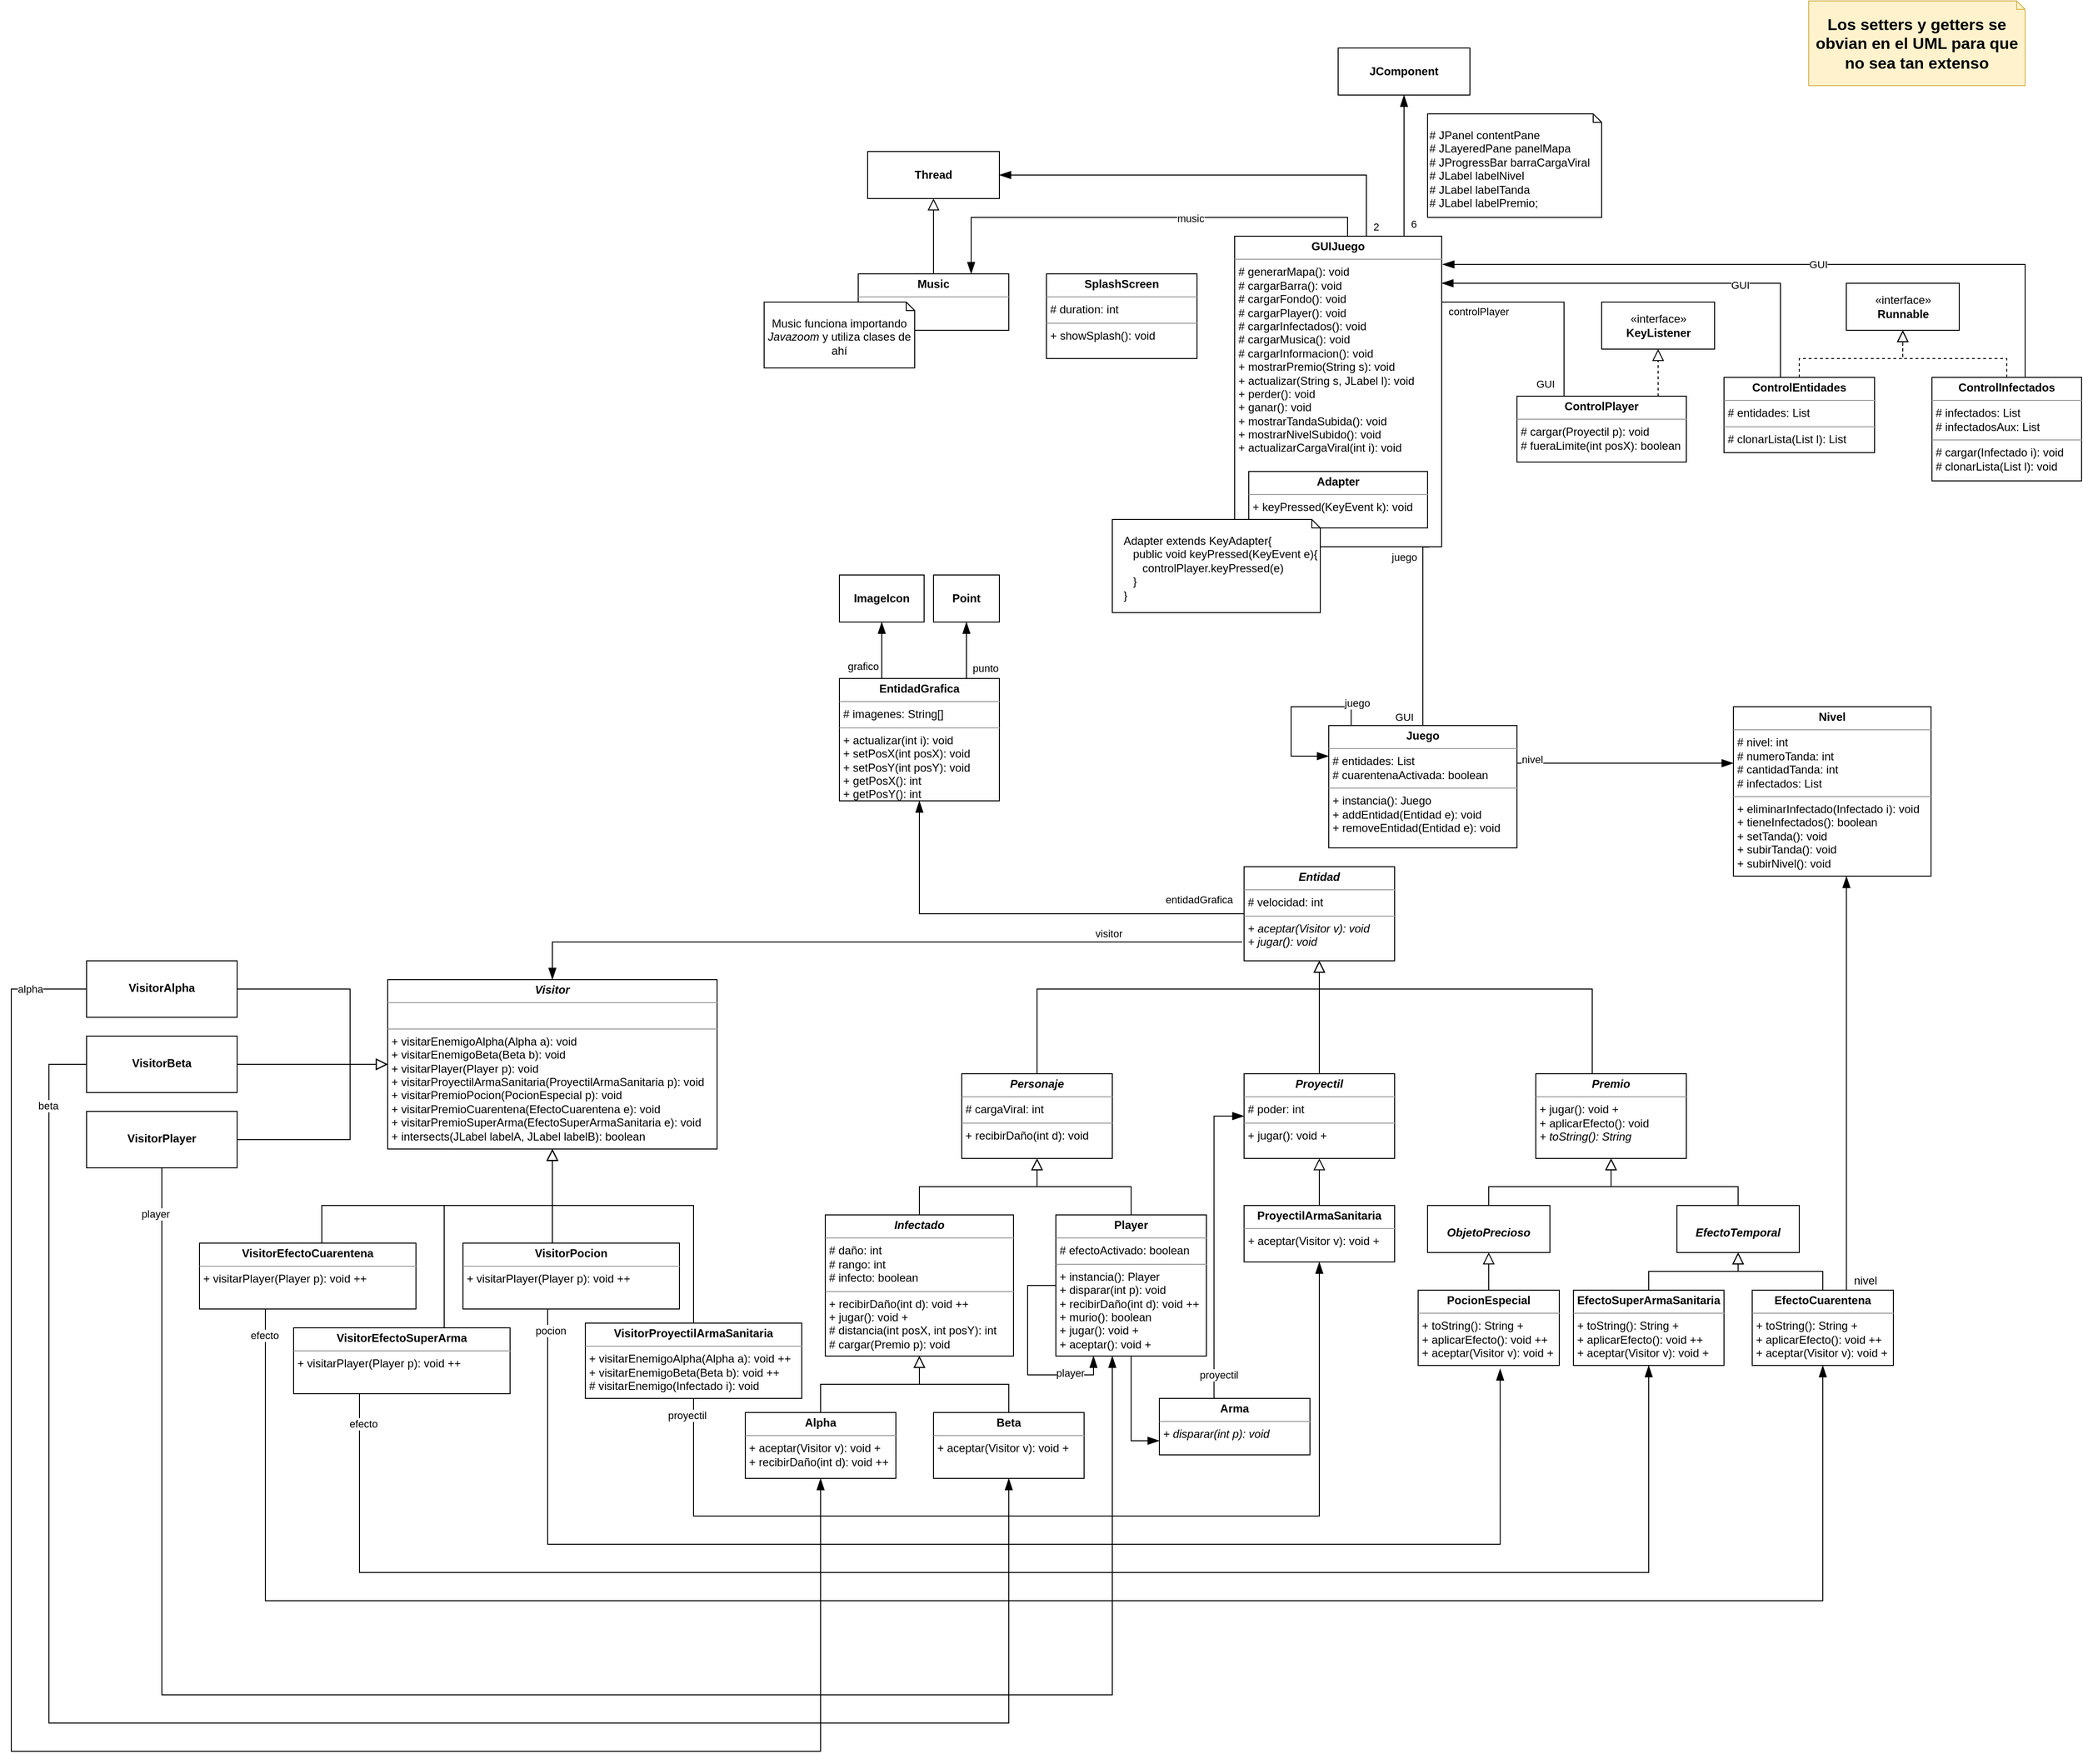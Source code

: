 <mxfile version="13.11.0" type="device"><diagram id="C5RBs43oDa-KdzZeNtuy" name="Page-1"><mxGraphModel dx="2957" dy="797" grid="1" gridSize="10" guides="1" tooltips="1" connect="1" arrows="1" fold="1" page="1" pageScale="1" pageWidth="827" pageHeight="1169" math="0" shadow="0"><root><mxCell id="WIyWlLk6GJQsqaUBKTNV-0"/><mxCell id="WIyWlLk6GJQsqaUBKTNV-1" parent="WIyWlLk6GJQsqaUBKTNV-0"/><mxCell id="GGsF11a7VHGg0U5z8kcX-25" style="edgeStyle=orthogonalEdgeStyle;rounded=0;orthogonalLoop=1;jettySize=auto;html=1;entryX=0.75;entryY=0;entryDx=0;entryDy=0;endArrow=blockThin;endFill=1;endSize=10;strokeWidth=1;" parent="WIyWlLk6GJQsqaUBKTNV-1" source="GGsF11a7VHGg0U5z8kcX-0" target="GGsF11a7VHGg0U5z8kcX-1" edge="1"><mxGeometry relative="1" as="geometry"><Array as="points"><mxPoint x="40" y="290"/><mxPoint x="-360" y="290"/></Array></mxGeometry></mxCell><mxCell id="GGsF11a7VHGg0U5z8kcX-26" value="music" style="edgeLabel;html=1;align=center;verticalAlign=middle;resizable=0;points=[];" parent="GGsF11a7VHGg0U5z8kcX-25" vertex="1" connectable="0"><mxGeometry x="-0.221" y="1" relative="1" as="geometry"><mxPoint as="offset"/></mxGeometry></mxCell><mxCell id="GGsF11a7VHGg0U5z8kcX-30" style="edgeStyle=orthogonalEdgeStyle;rounded=0;orthogonalLoop=1;jettySize=auto;html=1;entryX=0.5;entryY=1;entryDx=0;entryDy=0;endArrow=blockThin;endFill=1;endSize=10;strokeWidth=1;exitX=0.818;exitY=0;exitDx=0;exitDy=0;exitPerimeter=0;" parent="WIyWlLk6GJQsqaUBKTNV-1" source="GGsF11a7VHGg0U5z8kcX-0" target="GGsF11a7VHGg0U5z8kcX-29" edge="1"><mxGeometry relative="1" as="geometry"><mxPoint x="360" y="220" as="sourcePoint"/><Array as="points"/></mxGeometry></mxCell><mxCell id="GGsF11a7VHGg0U5z8kcX-34" value="6" style="edgeLabel;html=1;align=center;verticalAlign=middle;resizable=0;points=[];" parent="GGsF11a7VHGg0U5z8kcX-30" vertex="1" connectable="0"><mxGeometry x="-0.425" relative="1" as="geometry"><mxPoint x="10" y="29.47" as="offset"/></mxGeometry></mxCell><mxCell id="GGsF11a7VHGg0U5z8kcX-32" style="edgeStyle=orthogonalEdgeStyle;rounded=0;orthogonalLoop=1;jettySize=auto;html=1;entryX=1;entryY=0.5;entryDx=0;entryDy=0;endArrow=blockThin;endFill=1;endSize=10;strokeWidth=1;" parent="WIyWlLk6GJQsqaUBKTNV-1" source="GGsF11a7VHGg0U5z8kcX-0" target="GGsF11a7VHGg0U5z8kcX-19" edge="1"><mxGeometry relative="1" as="geometry"><Array as="points"><mxPoint x="60" y="245"/></Array></mxGeometry></mxCell><mxCell id="GGsF11a7VHGg0U5z8kcX-33" value="2" style="edgeLabel;html=1;align=center;verticalAlign=middle;resizable=0;points=[];" parent="GGsF11a7VHGg0U5z8kcX-32" vertex="1" connectable="0"><mxGeometry x="-0.627" y="2" relative="1" as="geometry"><mxPoint x="30" y="53" as="offset"/></mxGeometry></mxCell><mxCell id="GGsF11a7VHGg0U5z8kcX-0" value="&lt;p style=&quot;margin: 0px ; margin-top: 4px ; text-align: center&quot;&gt;&lt;b&gt;GUIJuego&lt;/b&gt;&lt;/p&gt;&lt;hr size=&quot;1&quot;&gt;&lt;p style=&quot;margin: 0px ; margin-left: 4px&quot;&gt;&lt;span&gt;# generarMapa(): void&lt;/span&gt;&lt;/p&gt;&lt;p style=&quot;margin: 0px ; margin-left: 4px&quot;&gt;&lt;span&gt;# cargarBarra(): void&lt;/span&gt;&lt;br&gt;&lt;/p&gt;&lt;p style=&quot;margin: 0px ; margin-left: 4px&quot;&gt;&lt;span&gt;# cargarFondo(): void&lt;/span&gt;&lt;/p&gt;&lt;p style=&quot;margin: 0px ; margin-left: 4px&quot;&gt;&lt;span&gt;# cargarPlayer(): void&lt;/span&gt;&lt;/p&gt;&lt;p style=&quot;margin: 0px ; margin-left: 4px&quot;&gt;&lt;span&gt;# cargarInfectados(): void&lt;/span&gt;&lt;/p&gt;&lt;p style=&quot;margin: 0px ; margin-left: 4px&quot;&gt;&lt;span&gt;# cargarMusica(): void&lt;/span&gt;&lt;/p&gt;&lt;p style=&quot;margin: 0px ; margin-left: 4px&quot;&gt;&lt;span&gt;# cargarInformacion(): void&lt;/span&gt;&lt;/p&gt;&lt;p style=&quot;margin: 0px ; margin-left: 4px&quot;&gt;&lt;span&gt;+ mostrarPremio(String s): void&lt;/span&gt;&lt;/p&gt;&lt;p style=&quot;margin: 0px ; margin-left: 4px&quot;&gt;&lt;span&gt;+ actualizar(String s, JLabel l): void&lt;br&gt;&lt;/span&gt;&lt;/p&gt;&lt;p style=&quot;margin: 0px ; margin-left: 4px&quot;&gt;&lt;span&gt;+ perder(): void&lt;/span&gt;&lt;/p&gt;&lt;p style=&quot;margin: 0px ; margin-left: 4px&quot;&gt;&lt;span&gt;+ ganar(): void&lt;/span&gt;&lt;/p&gt;&lt;p style=&quot;margin: 0px ; margin-left: 4px&quot;&gt;&lt;span&gt;+ mostrarTandaSubida(): void&lt;/span&gt;&lt;/p&gt;&lt;p style=&quot;margin: 0px ; margin-left: 4px&quot;&gt;&lt;span&gt;+ mostrarNivelSubido(): void&lt;/span&gt;&lt;/p&gt;&lt;p style=&quot;margin: 0px ; margin-left: 4px&quot;&gt;&lt;span&gt;+ actualizarCargaViral(int i): void&lt;/span&gt;&lt;/p&gt;" style="verticalAlign=top;align=left;overflow=fill;fontSize=12;fontFamily=Helvetica;html=1;" parent="WIyWlLk6GJQsqaUBKTNV-1" vertex="1"><mxGeometry x="-80" y="310" width="220" height="330" as="geometry"/></mxCell><mxCell id="GGsF11a7VHGg0U5z8kcX-20" value="" style="edgeStyle=orthogonalEdgeStyle;rounded=0;orthogonalLoop=1;jettySize=auto;html=1;endArrow=block;endFill=0;endSize=10;strokeWidth=1;" parent="WIyWlLk6GJQsqaUBKTNV-1" source="GGsF11a7VHGg0U5z8kcX-1" target="GGsF11a7VHGg0U5z8kcX-19" edge="1"><mxGeometry relative="1" as="geometry"/></mxCell><mxCell id="GGsF11a7VHGg0U5z8kcX-1" value="&lt;p style=&quot;margin: 0px ; margin-top: 4px ; text-align: center&quot;&gt;&lt;b&gt;Music&lt;/b&gt;&lt;/p&gt;&lt;hr size=&quot;1&quot;&gt;&lt;p style=&quot;margin: 0px ; margin-left: 4px&quot;&gt;&lt;br&gt;&lt;/p&gt;" style="verticalAlign=top;align=left;overflow=fill;fontSize=12;fontFamily=Helvetica;html=1;" parent="WIyWlLk6GJQsqaUBKTNV-1" vertex="1"><mxGeometry x="-480" y="350" width="160" height="60" as="geometry"/></mxCell><mxCell id="GGsF11a7VHGg0U5z8kcX-2" value="&lt;p style=&quot;margin: 0px ; margin-top: 4px ; text-align: center&quot;&gt;&lt;b&gt;SplashScreen&lt;/b&gt;&lt;/p&gt;&lt;hr size=&quot;1&quot;&gt;&lt;p style=&quot;margin: 0px ; margin-left: 4px&quot;&gt;# duration: int&lt;/p&gt;&lt;hr size=&quot;1&quot;&gt;&lt;p style=&quot;margin: 0px ; margin-left: 4px&quot;&gt;+ showSplash(): void&lt;/p&gt;" style="verticalAlign=top;align=left;overflow=fill;fontSize=12;fontFamily=Helvetica;html=1;" parent="WIyWlLk6GJQsqaUBKTNV-1" vertex="1"><mxGeometry x="-280" y="350" width="160" height="90" as="geometry"/></mxCell><mxCell id="GGsF11a7VHGg0U5z8kcX-13" value="" style="edgeStyle=orthogonalEdgeStyle;rounded=0;orthogonalLoop=1;jettySize=auto;html=1;endArrow=block;endFill=0;endSize=10;strokeWidth=1;dashed=1;" parent="WIyWlLk6GJQsqaUBKTNV-1" source="GGsF11a7VHGg0U5z8kcX-3" target="GGsF11a7VHGg0U5z8kcX-11" edge="1"><mxGeometry relative="1" as="geometry"><Array as="points"><mxPoint x="520" y="440"/><mxPoint x="630" y="440"/></Array></mxGeometry></mxCell><mxCell id="GGsF11a7VHGg0U5z8kcX-17" style="edgeStyle=orthogonalEdgeStyle;rounded=0;orthogonalLoop=1;jettySize=auto;html=1;endArrow=blockThin;endFill=1;endSize=10;strokeWidth=1;" parent="WIyWlLk6GJQsqaUBKTNV-1" source="GGsF11a7VHGg0U5z8kcX-3" target="GGsF11a7VHGg0U5z8kcX-0" edge="1"><mxGeometry relative="1" as="geometry"><mxPoint x="200" y="370" as="targetPoint"/><Array as="points"><mxPoint x="500" y="360"/></Array></mxGeometry></mxCell><mxCell id="GGsF11a7VHGg0U5z8kcX-22" value="GUI" style="edgeLabel;html=1;align=center;verticalAlign=middle;resizable=0;points=[];" parent="GGsF11a7VHGg0U5z8kcX-17" vertex="1" connectable="0"><mxGeometry x="-0.376" y="2" relative="1" as="geometry"><mxPoint as="offset"/></mxGeometry></mxCell><mxCell id="GGsF11a7VHGg0U5z8kcX-3" value="&lt;p style=&quot;margin: 0px ; margin-top: 4px ; text-align: center&quot;&gt;&lt;b&gt;ControlEntidades&lt;/b&gt;&lt;/p&gt;&lt;hr size=&quot;1&quot;&gt;&lt;p style=&quot;margin: 0px ; margin-left: 4px&quot;&gt;# entidades: List&lt;/p&gt;&lt;hr size=&quot;1&quot;&gt;&lt;p style=&quot;margin: 0px ; margin-left: 4px&quot;&gt;# clonarLista(List l): List&lt;/p&gt;" style="verticalAlign=top;align=left;overflow=fill;fontSize=12;fontFamily=Helvetica;html=1;" parent="WIyWlLk6GJQsqaUBKTNV-1" vertex="1"><mxGeometry x="440" y="460" width="160" height="80" as="geometry"/></mxCell><mxCell id="GGsF11a7VHGg0U5z8kcX-12" value="" style="edgeStyle=orthogonalEdgeStyle;rounded=0;orthogonalLoop=1;jettySize=auto;html=1;endArrow=block;endFill=0;endSize=10;strokeWidth=1;dashed=1;" parent="WIyWlLk6GJQsqaUBKTNV-1" source="GGsF11a7VHGg0U5z8kcX-4" target="GGsF11a7VHGg0U5z8kcX-11" edge="1"><mxGeometry relative="1" as="geometry"><Array as="points"><mxPoint x="740" y="440"/><mxPoint x="630" y="440"/></Array></mxGeometry></mxCell><mxCell id="GGsF11a7VHGg0U5z8kcX-18" style="edgeStyle=orthogonalEdgeStyle;rounded=0;orthogonalLoop=1;jettySize=auto;html=1;endArrow=blockThin;endFill=1;endSize=10;strokeWidth=1;" parent="WIyWlLk6GJQsqaUBKTNV-1" source="GGsF11a7VHGg0U5z8kcX-4" edge="1"><mxGeometry relative="1" as="geometry"><mxPoint x="141" y="340" as="targetPoint"/><Array as="points"><mxPoint x="760" y="340"/></Array></mxGeometry></mxCell><mxCell id="GGsF11a7VHGg0U5z8kcX-23" value="GUI" style="edgeLabel;html=1;align=center;verticalAlign=middle;resizable=0;points=[];" parent="GGsF11a7VHGg0U5z8kcX-18" vertex="1" connectable="0"><mxGeometry x="-0.08" relative="1" as="geometry"><mxPoint as="offset"/></mxGeometry></mxCell><mxCell id="GGsF11a7VHGg0U5z8kcX-4" value="&lt;p style=&quot;margin: 0px ; margin-top: 4px ; text-align: center&quot;&gt;&lt;b&gt;ControlInfectados&lt;/b&gt;&lt;/p&gt;&lt;hr size=&quot;1&quot;&gt;&lt;p style=&quot;margin: 0px ; margin-left: 4px&quot;&gt;# infectados: List&lt;/p&gt;&lt;p style=&quot;margin: 0px ; margin-left: 4px&quot;&gt;# infectadosAux: List&lt;/p&gt;&lt;hr size=&quot;1&quot;&gt;&lt;p style=&quot;margin: 0px ; margin-left: 4px&quot;&gt;# cargar(Infectado i): void&lt;/p&gt;&lt;p style=&quot;margin: 0px ; margin-left: 4px&quot;&gt;# clonarLista(List l): void&lt;/p&gt;" style="verticalAlign=top;align=left;overflow=fill;fontSize=12;fontFamily=Helvetica;html=1;" parent="WIyWlLk6GJQsqaUBKTNV-1" vertex="1"><mxGeometry x="661" y="460" width="159" height="110" as="geometry"/></mxCell><mxCell id="GGsF11a7VHGg0U5z8kcX-16" style="edgeStyle=orthogonalEdgeStyle;rounded=0;orthogonalLoop=1;jettySize=auto;html=1;endArrow=none;endFill=0;endSize=10;strokeWidth=1;" parent="WIyWlLk6GJQsqaUBKTNV-1" source="GGsF11a7VHGg0U5z8kcX-5" target="GGsF11a7VHGg0U5z8kcX-0" edge="1"><mxGeometry relative="1" as="geometry"><Array as="points"><mxPoint x="270" y="380"/></Array></mxGeometry></mxCell><mxCell id="GGsF11a7VHGg0U5z8kcX-21" value="GUI" style="edgeLabel;html=1;align=center;verticalAlign=middle;resizable=0;points=[];" parent="GGsF11a7VHGg0U5z8kcX-16" vertex="1" connectable="0"><mxGeometry x="-0.273" relative="1" as="geometry"><mxPoint x="-20" y="70" as="offset"/></mxGeometry></mxCell><mxCell id="GGsF11a7VHGg0U5z8kcX-28" value="controlPlayer" style="edgeLabel;html=1;align=center;verticalAlign=middle;resizable=0;points=[];" parent="GGsF11a7VHGg0U5z8kcX-16" vertex="1" connectable="0"><mxGeometry x="0.759" y="2" relative="1" as="geometry"><mxPoint x="11.67" y="8" as="offset"/></mxGeometry></mxCell><mxCell id="GGsF11a7VHGg0U5z8kcX-55" style="edgeStyle=orthogonalEdgeStyle;rounded=0;orthogonalLoop=1;jettySize=auto;html=1;entryX=0.5;entryY=1;entryDx=0;entryDy=0;endArrow=block;endFill=0;endSize=10;strokeWidth=1;dashed=1;" parent="WIyWlLk6GJQsqaUBKTNV-1" source="GGsF11a7VHGg0U5z8kcX-5" target="GGsF11a7VHGg0U5z8kcX-54" edge="1"><mxGeometry relative="1" as="geometry"><Array as="points"><mxPoint x="370" y="470"/><mxPoint x="370" y="470"/></Array></mxGeometry></mxCell><mxCell id="GGsF11a7VHGg0U5z8kcX-5" value="&lt;p style=&quot;margin: 0px ; margin-top: 4px ; text-align: center&quot;&gt;&lt;b&gt;ControlPlayer&lt;/b&gt;&lt;/p&gt;&lt;hr size=&quot;1&quot;&gt;&lt;p style=&quot;margin: 0px ; margin-left: 4px&quot;&gt;# cargar(Proyectil p): void&lt;/p&gt;&lt;p style=&quot;margin: 0px ; margin-left: 4px&quot;&gt;# fueraLimite(int posX): boolean&lt;/p&gt;" style="verticalAlign=top;align=left;overflow=fill;fontSize=12;fontFamily=Helvetica;html=1;" parent="WIyWlLk6GJQsqaUBKTNV-1" vertex="1"><mxGeometry x="220" y="480" width="180" height="70" as="geometry"/></mxCell><mxCell id="GGsF11a7VHGg0U5z8kcX-48" style="edgeStyle=orthogonalEdgeStyle;rounded=0;orthogonalLoop=1;jettySize=auto;html=1;entryX=0.5;entryY=1;entryDx=0;entryDy=0;endArrow=blockThin;endFill=1;endSize=10;strokeWidth=1;" parent="WIyWlLk6GJQsqaUBKTNV-1" source="GGsF11a7VHGg0U5z8kcX-6" target="GGsF11a7VHGg0U5z8kcX-46" edge="1"><mxGeometry relative="1" as="geometry"><Array as="points"><mxPoint x="-365" y="750"/><mxPoint x="-365" y="750"/></Array></mxGeometry></mxCell><mxCell id="GGsF11a7VHGg0U5z8kcX-49" style="edgeStyle=orthogonalEdgeStyle;rounded=0;orthogonalLoop=1;jettySize=auto;html=1;entryX=0.5;entryY=1;entryDx=0;entryDy=0;endArrow=blockThin;endFill=1;endSize=10;strokeWidth=1;" parent="WIyWlLk6GJQsqaUBKTNV-1" source="GGsF11a7VHGg0U5z8kcX-6" target="GGsF11a7VHGg0U5z8kcX-45" edge="1"><mxGeometry relative="1" as="geometry"><Array as="points"><mxPoint x="-455" y="740"/><mxPoint x="-455" y="740"/></Array></mxGeometry></mxCell><mxCell id="GGsF11a7VHGg0U5z8kcX-6" value="&lt;p style=&quot;margin: 0px ; margin-top: 4px ; text-align: center&quot;&gt;&lt;b&gt;EntidadGrafica&lt;/b&gt;&lt;/p&gt;&lt;hr size=&quot;1&quot;&gt;&lt;p style=&quot;margin: 0px ; margin-left: 4px&quot;&gt;# imagenes: String[]&lt;/p&gt;&lt;hr size=&quot;1&quot;&gt;&lt;p style=&quot;margin: 0px ; margin-left: 4px&quot;&gt;+ actualizar(int i): void&lt;/p&gt;&lt;p style=&quot;margin: 0px ; margin-left: 4px&quot;&gt;+ setPosX(int posX): void&lt;/p&gt;&lt;p style=&quot;margin: 0px ; margin-left: 4px&quot;&gt;+ setPosY(int posY): void&lt;/p&gt;&lt;p style=&quot;margin: 0px ; margin-left: 4px&quot;&gt;+ getPosX(): int&lt;/p&gt;&lt;p style=&quot;margin: 0px ; margin-left: 4px&quot;&gt;+ getPosY(): int&lt;/p&gt;" style="verticalAlign=top;align=left;overflow=fill;fontSize=12;fontFamily=Helvetica;html=1;" parent="WIyWlLk6GJQsqaUBKTNV-1" vertex="1"><mxGeometry x="-500" y="780" width="170" height="130" as="geometry"/></mxCell><mxCell id="GGsF11a7VHGg0U5z8kcX-11" value="«interface»&lt;br&gt;&lt;b&gt;Runnable&lt;/b&gt;" style="html=1;" parent="WIyWlLk6GJQsqaUBKTNV-1" vertex="1"><mxGeometry x="570" y="360" width="120" height="50" as="geometry"/></mxCell><mxCell id="GGsF11a7VHGg0U5z8kcX-19" value="&lt;p style=&quot;margin: 0px ; margin-top: 4px ; text-align: center&quot;&gt;&lt;br&gt;&lt;b&gt;Thread&lt;/b&gt;&lt;/p&gt;" style="verticalAlign=top;align=left;overflow=fill;fontSize=12;fontFamily=Helvetica;html=1;" parent="WIyWlLk6GJQsqaUBKTNV-1" vertex="1"><mxGeometry x="-470" y="220" width="140" height="50" as="geometry"/></mxCell><mxCell id="GGsF11a7VHGg0U5z8kcX-24" value="Music funciona importando &lt;i&gt;Javazoom&lt;/i&gt;&amp;nbsp;y utiliza clases de ahí" style="shape=note2;boundedLbl=1;whiteSpace=wrap;html=1;size=9;verticalAlign=top;align=center;" parent="WIyWlLk6GJQsqaUBKTNV-1" vertex="1"><mxGeometry x="-580" y="380" width="160" height="70" as="geometry"/></mxCell><mxCell id="GGsF11a7VHGg0U5z8kcX-29" value="&lt;p style=&quot;margin: 0px ; margin-top: 4px ; text-align: center&quot;&gt;&lt;br&gt;&lt;b&gt;JComponent&lt;/b&gt;&lt;/p&gt;" style="verticalAlign=top;align=left;overflow=fill;fontSize=12;fontFamily=Helvetica;html=1;" parent="WIyWlLk6GJQsqaUBKTNV-1" vertex="1"><mxGeometry x="30" y="110" width="140" height="50" as="geometry"/></mxCell><mxCell id="GGsF11a7VHGg0U5z8kcX-41" value="&lt;font style=&quot;font-size: 17px&quot;&gt;&lt;b&gt;Los setters y getters se obvian en el UML para que no sea tan extenso&lt;/b&gt;&lt;/font&gt;" style="shape=note2;boundedLbl=1;whiteSpace=wrap;html=1;size=9;verticalAlign=top;align=center;fillColor=#fff2cc;strokeColor=#d6b656;" parent="WIyWlLk6GJQsqaUBKTNV-1" vertex="1"><mxGeometry x="530" y="60" width="230" height="90" as="geometry"/></mxCell><mxCell id="GGsF11a7VHGg0U5z8kcX-42" value="&lt;p style=&quot;margin: 0px ; margin-top: 4px ; text-align: center&quot;&gt;&lt;b&gt;Adapter&lt;/b&gt;&lt;/p&gt;&lt;hr size=&quot;1&quot;&gt;&lt;p style=&quot;margin: 0px ; margin-left: 4px&quot;&gt;+ keyPressed(KeyEvent k): void&lt;/p&gt;" style="verticalAlign=top;align=left;overflow=fill;fontSize=12;fontFamily=Helvetica;html=1;" parent="WIyWlLk6GJQsqaUBKTNV-1" vertex="1"><mxGeometry x="-65" y="560" width="190" height="60" as="geometry"/></mxCell><mxCell id="GGsF11a7VHGg0U5z8kcX-43" value="&amp;nbsp; &amp;nbsp;Adapter extends KeyAdapter{&lt;br&gt;&lt;div&gt;&lt;span&gt;&amp;nbsp; &amp;nbsp; &amp;nbsp; public void keyPressed(KeyEvent e){&lt;/span&gt;&lt;/div&gt;&lt;div&gt;&lt;span&gt;&amp;nbsp; &amp;nbsp; &amp;nbsp; &amp;nbsp; &amp;nbsp;controlPlayer.keyPressed(e)&lt;/span&gt;&lt;/div&gt;&lt;div&gt;&lt;span&gt;&amp;nbsp; &amp;nbsp; &amp;nbsp; }&lt;/span&gt;&lt;/div&gt;&lt;div&gt;&lt;span&gt;&amp;nbsp; &amp;nbsp;}&lt;/span&gt;&lt;/div&gt;" style="shape=note2;boundedLbl=1;whiteSpace=wrap;html=1;size=9;verticalAlign=top;align=left;" parent="WIyWlLk6GJQsqaUBKTNV-1" vertex="1"><mxGeometry x="-210" y="611" width="221" height="99" as="geometry"/></mxCell><mxCell id="GGsF11a7VHGg0U5z8kcX-45" value="&lt;p style=&quot;margin: 0px ; margin-top: 4px ; text-align: center&quot;&gt;&lt;br&gt;&lt;b&gt;ImageIcon&lt;/b&gt;&lt;/p&gt;" style="verticalAlign=top;align=left;overflow=fill;fontSize=12;fontFamily=Helvetica;html=1;" parent="WIyWlLk6GJQsqaUBKTNV-1" vertex="1"><mxGeometry x="-500" y="670" width="90" height="50" as="geometry"/></mxCell><mxCell id="GGsF11a7VHGg0U5z8kcX-46" value="&lt;p style=&quot;margin: 0px ; margin-top: 4px ; text-align: center&quot;&gt;&lt;br&gt;&lt;b&gt;Point&lt;/b&gt;&lt;/p&gt;" style="verticalAlign=top;align=left;overflow=fill;fontSize=12;fontFamily=Helvetica;html=1;" parent="WIyWlLk6GJQsqaUBKTNV-1" vertex="1"><mxGeometry x="-400" y="670" width="70" height="50" as="geometry"/></mxCell><mxCell id="GGsF11a7VHGg0U5z8kcX-51" value="punto" style="edgeLabel;html=1;align=center;verticalAlign=middle;resizable=0;points=[];" parent="WIyWlLk6GJQsqaUBKTNV-1" vertex="1" connectable="0"><mxGeometry x="-29.998" y="239.997" as="geometry"><mxPoint x="-315" y="529" as="offset"/></mxGeometry></mxCell><mxCell id="GGsF11a7VHGg0U5z8kcX-52" value="grafico" style="edgeLabel;html=1;align=center;verticalAlign=middle;resizable=0;points=[];" parent="WIyWlLk6GJQsqaUBKTNV-1" vertex="1" connectable="0"><mxGeometry x="-239.998" y="209.997" as="geometry"><mxPoint x="-235" y="557" as="offset"/></mxGeometry></mxCell><mxCell id="GGsF11a7VHGg0U5z8kcX-54" value="«interface»&lt;br&gt;&lt;b&gt;KeyListener&lt;/b&gt;" style="html=1;" parent="WIyWlLk6GJQsqaUBKTNV-1" vertex="1"><mxGeometry x="310" y="380" width="120" height="50" as="geometry"/></mxCell><mxCell id="GGsF11a7VHGg0U5z8kcX-56" value="# JPanel contentPane &lt;br&gt;# JLayeredPane panelMapa&lt;br&gt;# JProgressBar barraCargaViral&lt;br&gt;# JLabel labelNivel&lt;br&gt;# JLabel labelTanda&lt;br&gt;# JLabel labelPremio;" style="shape=note2;boundedLbl=1;whiteSpace=wrap;html=1;size=9;verticalAlign=top;align=left;" parent="WIyWlLk6GJQsqaUBKTNV-1" vertex="1"><mxGeometry x="125" y="180" width="185" height="110" as="geometry"/></mxCell><mxCell id="GGsF11a7VHGg0U5z8kcX-61" style="edgeStyle=orthogonalEdgeStyle;rounded=0;orthogonalLoop=1;jettySize=auto;html=1;entryX=0.94;entryY=1.001;entryDx=0;entryDy=0;entryPerimeter=0;endArrow=none;endFill=0;endSize=10;strokeWidth=1;" parent="WIyWlLk6GJQsqaUBKTNV-1" source="GGsF11a7VHGg0U5z8kcX-57" target="GGsF11a7VHGg0U5z8kcX-0" edge="1"><mxGeometry relative="1" as="geometry"><Array as="points"><mxPoint x="120" y="640"/></Array></mxGeometry></mxCell><mxCell id="GGsF11a7VHGg0U5z8kcX-62" value="juego" style="edgeLabel;html=1;align=center;verticalAlign=middle;resizable=0;points=[];" parent="GGsF11a7VHGg0U5z8kcX-61" vertex="1" connectable="0"><mxGeometry x="0.434" relative="1" as="geometry"><mxPoint x="-20" y="-38.33" as="offset"/></mxGeometry></mxCell><mxCell id="GGsF11a7VHGg0U5z8kcX-63" value="GUI" style="edgeLabel;html=1;align=center;verticalAlign=middle;resizable=0;points=[];" parent="GGsF11a7VHGg0U5z8kcX-61" vertex="1" connectable="0"><mxGeometry x="-0.753" y="3" relative="1" as="geometry"><mxPoint x="-17" y="15" as="offset"/></mxGeometry></mxCell><mxCell id="GGsF11a7VHGg0U5z8kcX-65" value="" style="edgeStyle=orthogonalEdgeStyle;rounded=0;orthogonalLoop=1;jettySize=auto;html=1;endArrow=blockThin;endFill=1;endSize=10;strokeWidth=1;" parent="WIyWlLk6GJQsqaUBKTNV-1" source="GGsF11a7VHGg0U5z8kcX-57" edge="1"><mxGeometry relative="1" as="geometry"><mxPoint x="450" y="870" as="targetPoint"/><Array as="points"><mxPoint x="450" y="870"/></Array></mxGeometry></mxCell><mxCell id="GGsF11a7VHGg0U5z8kcX-66" value="nivel" style="edgeLabel;html=1;align=center;verticalAlign=middle;resizable=0;points=[];" parent="GGsF11a7VHGg0U5z8kcX-65" vertex="1" connectable="0"><mxGeometry x="-0.865" y="4" relative="1" as="geometry"><mxPoint as="offset"/></mxGeometry></mxCell><mxCell id="GGsF11a7VHGg0U5z8kcX-67" style="edgeStyle=orthogonalEdgeStyle;rounded=0;orthogonalLoop=1;jettySize=auto;html=1;endArrow=blockThin;endFill=1;endSize=10;strokeWidth=1;exitX=0.119;exitY=0.017;exitDx=0;exitDy=0;exitPerimeter=0;entryX=0;entryY=0.25;entryDx=0;entryDy=0;" parent="WIyWlLk6GJQsqaUBKTNV-1" source="GGsF11a7VHGg0U5z8kcX-57" target="GGsF11a7VHGg0U5z8kcX-57" edge="1"><mxGeometry relative="1" as="geometry"><mxPoint x="30" y="840" as="targetPoint"/><Array as="points"><mxPoint x="59" y="810"/><mxPoint x="-20" y="810"/><mxPoint x="-20" y="850"/></Array></mxGeometry></mxCell><mxCell id="GGsF11a7VHGg0U5z8kcX-68" value="juego" style="edgeLabel;html=1;align=center;verticalAlign=middle;resizable=0;points=[];" parent="GGsF11a7VHGg0U5z8kcX-67" vertex="1" connectable="0"><mxGeometry x="-0.549" y="-4" relative="1" as="geometry"><mxPoint as="offset"/></mxGeometry></mxCell><mxCell id="GGsF11a7VHGg0U5z8kcX-57" value="&lt;p style=&quot;margin: 0px ; margin-top: 4px ; text-align: center&quot;&gt;&lt;b&gt;Juego&lt;/b&gt;&lt;/p&gt;&lt;hr size=&quot;1&quot;&gt;&lt;p style=&quot;margin: 0px ; margin-left: 4px&quot;&gt;# entidades: List&lt;/p&gt;&lt;p style=&quot;margin: 0px ; margin-left: 4px&quot;&gt;# cuarentenaActivada: boolean&lt;/p&gt;&lt;hr size=&quot;1&quot;&gt;&lt;p style=&quot;margin: 0px ; margin-left: 4px&quot;&gt;+ instancia(): Juego&lt;/p&gt;&lt;p style=&quot;margin: 0px ; margin-left: 4px&quot;&gt;+ addEntidad(Entidad e): void&lt;/p&gt;&lt;p style=&quot;margin: 0px ; margin-left: 4px&quot;&gt;+ removeEntidad(Entidad e): void&lt;/p&gt;" style="verticalAlign=top;align=left;overflow=fill;fontSize=12;fontFamily=Helvetica;html=1;" parent="WIyWlLk6GJQsqaUBKTNV-1" vertex="1"><mxGeometry x="20" y="830" width="200" height="130" as="geometry"/></mxCell><mxCell id="GGsF11a7VHGg0U5z8kcX-58" value="&lt;p style=&quot;margin: 0px ; margin-top: 4px ; text-align: center&quot;&gt;&lt;b&gt;Nivel&lt;/b&gt;&lt;/p&gt;&lt;hr size=&quot;1&quot;&gt;&lt;p style=&quot;margin: 0px ; margin-left: 4px&quot;&gt;# nivel: int&lt;/p&gt;&lt;p style=&quot;margin: 0px ; margin-left: 4px&quot;&gt;# numeroTanda: int&lt;/p&gt;&lt;p style=&quot;margin: 0px ; margin-left: 4px&quot;&gt;# cantidadTanda: int&lt;/p&gt;&lt;p style=&quot;margin: 0px ; margin-left: 4px&quot;&gt;# infectados: List&lt;/p&gt;&lt;hr size=&quot;1&quot;&gt;&lt;p style=&quot;margin: 0px ; margin-left: 4px&quot;&gt;+ eliminarInfectado(Infectado i): void&lt;/p&gt;&lt;p style=&quot;margin: 0px ; margin-left: 4px&quot;&gt;+ tieneInfectados(): boolean&lt;/p&gt;&lt;p style=&quot;margin: 0px ; margin-left: 4px&quot;&gt;+ setTanda(): void&lt;/p&gt;&lt;p style=&quot;margin: 0px ; margin-left: 4px&quot;&gt;+ subirTanda(): void&lt;/p&gt;&lt;p style=&quot;margin: 0px ; margin-left: 4px&quot;&gt;+ subirNivel(): void&lt;/p&gt;" style="verticalAlign=top;align=left;overflow=fill;fontSize=12;fontFamily=Helvetica;html=1;" parent="WIyWlLk6GJQsqaUBKTNV-1" vertex="1"><mxGeometry x="450" y="810" width="210" height="180" as="geometry"/></mxCell><mxCell id="GGsF11a7VHGg0U5z8kcX-70" style="edgeStyle=orthogonalEdgeStyle;rounded=0;orthogonalLoop=1;jettySize=auto;html=1;entryX=0.5;entryY=0;entryDx=0;entryDy=0;endArrow=blockThin;endFill=1;endSize=10;strokeWidth=1;" parent="WIyWlLk6GJQsqaUBKTNV-1" target="GGsF11a7VHGg0U5z8kcX-60" edge="1"><mxGeometry relative="1" as="geometry"><mxPoint x="-72" y="1060" as="sourcePoint"/><Array as="points"><mxPoint x="-805" y="1060"/></Array></mxGeometry></mxCell><mxCell id="GGsF11a7VHGg0U5z8kcX-71" value="visitor" style="edgeLabel;html=1;align=center;verticalAlign=middle;resizable=0;points=[];" parent="GGsF11a7VHGg0U5z8kcX-70" vertex="1" connectable="0"><mxGeometry x="-0.561" y="3" relative="1" as="geometry"><mxPoint x="27" y="-12" as="offset"/></mxGeometry></mxCell><mxCell id="GGsF11a7VHGg0U5z8kcX-72" style="edgeStyle=orthogonalEdgeStyle;rounded=0;orthogonalLoop=1;jettySize=auto;html=1;entryX=0.5;entryY=1;entryDx=0;entryDy=0;endArrow=blockThin;endFill=1;endSize=10;strokeWidth=1;exitX=0;exitY=0.5;exitDx=0;exitDy=0;" parent="WIyWlLk6GJQsqaUBKTNV-1" source="GGsF11a7VHGg0U5z8kcX-80" target="GGsF11a7VHGg0U5z8kcX-6" edge="1"><mxGeometry relative="1" as="geometry"><mxPoint x="-179.5" y="1020.0" as="sourcePoint"/></mxGeometry></mxCell><mxCell id="GGsF11a7VHGg0U5z8kcX-73" value="entidadGrafica" style="edgeLabel;html=1;align=center;verticalAlign=middle;resizable=0;points=[];" parent="GGsF11a7VHGg0U5z8kcX-72" vertex="1" connectable="0"><mxGeometry x="-0.853" y="2" relative="1" as="geometry"><mxPoint x="-13.83" y="-17" as="offset"/></mxGeometry></mxCell><mxCell id="GGsF11a7VHGg0U5z8kcX-60" value="&lt;p style=&quot;margin: 0px ; margin-top: 4px ; text-align: center&quot;&gt;&lt;b&gt;&lt;i&gt;Visitor&lt;/i&gt;&lt;/b&gt;&lt;br&gt;&lt;/p&gt;&lt;hr size=&quot;1&quot;&gt;&lt;p style=&quot;margin: 0px ; margin-left: 4px&quot;&gt;&lt;br&gt;&lt;/p&gt;&lt;hr size=&quot;1&quot;&gt;&lt;p style=&quot;margin: 0px ; margin-left: 4px&quot;&gt;+ visitarEnemigoAlpha(Alpha a): void&lt;/p&gt;&lt;p style=&quot;margin: 0px ; margin-left: 4px&quot;&gt;&lt;span&gt;&#9;&lt;/span&gt;&lt;/p&gt;&lt;p style=&quot;margin: 0px ; margin-left: 4px&quot;&gt;&lt;span&gt;&#9;&lt;/span&gt;+ visitarEnemigoBeta(Beta b): void&lt;/p&gt;&lt;p style=&quot;margin: 0px ; margin-left: 4px&quot;&gt;&lt;span&gt;&#9;&lt;/span&gt;&lt;/p&gt;&lt;p style=&quot;margin: 0px ; margin-left: 4px&quot;&gt;&lt;span&gt;&#9;&lt;/span&gt;+ visitarPlayer(Player p): void&lt;/p&gt;&lt;p style=&quot;margin: 0px ; margin-left: 4px&quot;&gt;&lt;span&gt;&#9;&lt;/span&gt;&lt;/p&gt;&lt;p style=&quot;margin: 0px ; margin-left: 4px&quot;&gt;&lt;span&gt;&#9;&lt;/span&gt;+ visitarProyectilArmaSanitaria(ProyectilArmaSanitaria p): void&lt;/p&gt;&lt;p style=&quot;margin: 0px ; margin-left: 4px&quot;&gt;&lt;span&gt;&#9;&lt;/span&gt;&lt;/p&gt;&lt;p style=&quot;margin: 0px ; margin-left: 4px&quot;&gt;&lt;span&gt;&#9;&lt;/span&gt;+ visitarPremioPocion(PocionEspecial p): void&lt;/p&gt;&lt;p style=&quot;margin: 0px ; margin-left: 4px&quot;&gt;&lt;span&gt;&#9;&lt;/span&gt;&lt;/p&gt;&lt;p style=&quot;margin: 0px ; margin-left: 4px&quot;&gt;&lt;span&gt;&#9;&lt;/span&gt;+ visitarPremioCuarentena(EfectoCuarentena e): void&lt;/p&gt;&lt;p style=&quot;margin: 0px ; margin-left: 4px&quot;&gt;&lt;span&gt;&#9;&lt;/span&gt;&lt;/p&gt;&lt;p style=&quot;margin: 0px ; margin-left: 4px&quot;&gt;&lt;span&gt;&#9;&lt;/span&gt;+ visitarPremioSuperArma(EfectoSuperArmaSanitaria e): void&lt;/p&gt;&lt;p style=&quot;margin: 0px ; margin-left: 4px&quot;&gt;&lt;span&gt;&#9;&lt;/span&gt;&lt;/p&gt;&lt;p style=&quot;margin: 0px ; margin-left: 4px&quot;&gt;&#9;+ intersects(JLabel labelA, JLabel labelB): boolean&lt;/p&gt;" style="verticalAlign=top;align=left;overflow=fill;fontSize=12;fontFamily=Helvetica;html=1;" parent="WIyWlLk6GJQsqaUBKTNV-1" vertex="1"><mxGeometry x="-980" y="1100" width="350" height="180" as="geometry"/></mxCell><mxCell id="GGsF11a7VHGg0U5z8kcX-77" style="edgeStyle=orthogonalEdgeStyle;rounded=0;orthogonalLoop=1;jettySize=auto;html=1;entryX=0.5;entryY=1;entryDx=0;entryDy=0;endArrow=block;endFill=0;endSize=10;strokeWidth=1;" parent="WIyWlLk6GJQsqaUBKTNV-1" source="GGsF11a7VHGg0U5z8kcX-74" target="GGsF11a7VHGg0U5z8kcX-80" edge="1"><mxGeometry relative="1" as="geometry"><mxPoint x="-99.5" y="1080.0" as="targetPoint"/><Array as="points"><mxPoint x="-290" y="1110"/><mxPoint x="10" y="1110"/></Array></mxGeometry></mxCell><mxCell id="GGsF11a7VHGg0U5z8kcX-74" value="&lt;p style=&quot;margin: 0px ; margin-top: 4px ; text-align: center&quot;&gt;&lt;b&gt;&lt;i&gt;Personaje&lt;/i&gt;&lt;/b&gt;&lt;/p&gt;&lt;hr size=&quot;1&quot;&gt;&lt;p style=&quot;margin: 0px ; margin-left: 4px&quot;&gt;# cargaViral: int&lt;br&gt;&lt;/p&gt;&lt;hr size=&quot;1&quot;&gt;&lt;p style=&quot;margin: 0px ; margin-left: 4px&quot;&gt;+ recibirDaño(int d): void&lt;/p&gt;" style="verticalAlign=top;align=left;overflow=fill;fontSize=12;fontFamily=Helvetica;html=1;" parent="WIyWlLk6GJQsqaUBKTNV-1" vertex="1"><mxGeometry x="-370" y="1200" width="160" height="90" as="geometry"/></mxCell><mxCell id="GGsF11a7VHGg0U5z8kcX-79" style="edgeStyle=orthogonalEdgeStyle;rounded=0;orthogonalLoop=1;jettySize=auto;html=1;endArrow=block;endFill=0;endSize=10;strokeWidth=1;entryX=0.5;entryY=1;entryDx=0;entryDy=0;" parent="WIyWlLk6GJQsqaUBKTNV-1" source="GGsF11a7VHGg0U5z8kcX-75" target="GGsF11a7VHGg0U5z8kcX-80" edge="1"><mxGeometry relative="1" as="geometry"><mxPoint x="-100" y="1080.0" as="targetPoint"/><Array as="points"><mxPoint x="300" y="1110"/><mxPoint x="10" y="1110"/></Array></mxGeometry></mxCell><mxCell id="GGsF11a7VHGg0U5z8kcX-75" value="&lt;p style=&quot;margin: 0px ; margin-top: 4px ; text-align: center&quot;&gt;&lt;b&gt;&lt;i&gt;Premio&lt;/i&gt;&lt;/b&gt;&lt;/p&gt;&lt;hr size=&quot;1&quot;&gt;&lt;p style=&quot;margin: 0px ; margin-left: 4px&quot;&gt;+ jugar(): void +&lt;/p&gt;&lt;p style=&quot;margin: 0px ; margin-left: 4px&quot;&gt;+ aplicarEfecto(): void&lt;/p&gt;&lt;p style=&quot;margin: 0px ; margin-left: 4px&quot;&gt;&lt;i&gt;+ toString(): String&lt;/i&gt;&lt;/p&gt;" style="verticalAlign=top;align=left;overflow=fill;fontSize=12;fontFamily=Helvetica;html=1;" parent="WIyWlLk6GJQsqaUBKTNV-1" vertex="1"><mxGeometry x="240" y="1200" width="160" height="90" as="geometry"/></mxCell><mxCell id="GGsF11a7VHGg0U5z8kcX-78" style="edgeStyle=orthogonalEdgeStyle;rounded=0;orthogonalLoop=1;jettySize=auto;html=1;endArrow=block;endFill=0;endSize=10;strokeWidth=1;entryX=0.5;entryY=1;entryDx=0;entryDy=0;" parent="WIyWlLk6GJQsqaUBKTNV-1" source="GGsF11a7VHGg0U5z8kcX-76" target="GGsF11a7VHGg0U5z8kcX-80" edge="1"><mxGeometry relative="1" as="geometry"><mxPoint x="-99.5" y="1080.0" as="targetPoint"/></mxGeometry></mxCell><mxCell id="GGsF11a7VHGg0U5z8kcX-76" value="&lt;p style=&quot;margin: 0px ; margin-top: 4px ; text-align: center&quot;&gt;&lt;b&gt;&lt;i&gt;Proyectil&lt;/i&gt;&lt;/b&gt;&lt;/p&gt;&lt;hr size=&quot;1&quot;&gt;&lt;p style=&quot;margin: 0px ; margin-left: 4px&quot;&gt;# poder: int&lt;/p&gt;&lt;hr size=&quot;1&quot;&gt;&lt;p style=&quot;margin: 0px ; margin-left: 4px&quot;&gt;+ jugar(): void +&lt;/p&gt;" style="verticalAlign=top;align=left;overflow=fill;fontSize=12;fontFamily=Helvetica;html=1;" parent="WIyWlLk6GJQsqaUBKTNV-1" vertex="1"><mxGeometry x="-70" y="1200" width="160" height="90" as="geometry"/></mxCell><mxCell id="GGsF11a7VHGg0U5z8kcX-80" value="&lt;p style=&quot;margin: 0px ; margin-top: 4px ; text-align: center&quot;&gt;&lt;b&gt;&lt;i&gt;Entidad&lt;/i&gt;&lt;/b&gt;&lt;/p&gt;&lt;hr size=&quot;1&quot;&gt;&lt;p style=&quot;margin: 0px ; margin-left: 4px&quot;&gt;# velocidad: int&lt;/p&gt;&lt;hr size=&quot;1&quot;&gt;&lt;p style=&quot;margin: 0px 0px 0px 4px&quot;&gt;&lt;i&gt;+ aceptar(Visitor v): void&lt;/i&gt;&lt;/p&gt;&lt;p style=&quot;margin: 0px 0px 0px 4px&quot;&gt;&lt;i&gt;+ jugar(): void&lt;/i&gt;&lt;/p&gt;" style="verticalAlign=top;align=left;overflow=fill;fontSize=12;fontFamily=Helvetica;html=1;" parent="WIyWlLk6GJQsqaUBKTNV-1" vertex="1"><mxGeometry x="-70" y="980" width="160" height="100" as="geometry"/></mxCell><mxCell id="GGsF11a7VHGg0U5z8kcX-86" style="edgeStyle=orthogonalEdgeStyle;rounded=0;orthogonalLoop=1;jettySize=auto;html=1;entryX=0.5;entryY=1;entryDx=0;entryDy=0;endArrow=block;endFill=0;endSize=10;strokeWidth=1;" parent="WIyWlLk6GJQsqaUBKTNV-1" source="GGsF11a7VHGg0U5z8kcX-81" target="GGsF11a7VHGg0U5z8kcX-74" edge="1"><mxGeometry relative="1" as="geometry"/></mxCell><mxCell id="GGsF11a7VHGg0U5z8kcX-81" value="&lt;p style=&quot;margin: 0px ; margin-top: 4px ; text-align: center&quot;&gt;&lt;b&gt;&lt;i&gt;Infectado&lt;/i&gt;&lt;/b&gt;&lt;/p&gt;&lt;hr size=&quot;1&quot;&gt;&lt;p style=&quot;margin: 0px ; margin-left: 4px&quot;&gt;# daño: int&lt;br&gt;&lt;/p&gt;&lt;p style=&quot;margin: 0px ; margin-left: 4px&quot;&gt;# rango: int&lt;/p&gt;&lt;p style=&quot;margin: 0px ; margin-left: 4px&quot;&gt;# infecto: boolean&lt;/p&gt;&lt;hr size=&quot;1&quot;&gt;&lt;p style=&quot;margin: 0px ; margin-left: 4px&quot;&gt;+ recibirDaño(int d): void ++&lt;/p&gt;&lt;p style=&quot;margin: 0px ; margin-left: 4px&quot;&gt;+ jugar(): void +&lt;/p&gt;&lt;p style=&quot;margin: 0px ; margin-left: 4px&quot;&gt;# distancia(int posX, int posY): int&lt;/p&gt;&lt;p style=&quot;margin: 0px ; margin-left: 4px&quot;&gt;# cargar(Premio p): void&lt;/p&gt;" style="verticalAlign=top;align=left;overflow=fill;fontSize=12;fontFamily=Helvetica;html=1;" parent="WIyWlLk6GJQsqaUBKTNV-1" vertex="1"><mxGeometry x="-515" y="1350" width="200" height="150" as="geometry"/></mxCell><mxCell id="GGsF11a7VHGg0U5z8kcX-88" style="edgeStyle=orthogonalEdgeStyle;rounded=0;orthogonalLoop=1;jettySize=auto;html=1;entryX=0.5;entryY=1;entryDx=0;entryDy=0;endArrow=block;endFill=0;endSize=10;strokeWidth=1;" parent="WIyWlLk6GJQsqaUBKTNV-1" source="GGsF11a7VHGg0U5z8kcX-87" target="GGsF11a7VHGg0U5z8kcX-81" edge="1"><mxGeometry relative="1" as="geometry"/></mxCell><mxCell id="GGsF11a7VHGg0U5z8kcX-87" value="&lt;p style=&quot;margin: 0px ; margin-top: 4px ; text-align: center&quot;&gt;&lt;b&gt;Alpha&lt;/b&gt;&lt;/p&gt;&lt;hr size=&quot;1&quot;&gt;&lt;p style=&quot;margin: 0px ; margin-left: 4px&quot;&gt;+ aceptar(Visitor v): void +&lt;/p&gt;&lt;p style=&quot;margin: 0px ; margin-left: 4px&quot;&gt;+ recibirDaño(int d): void ++&lt;/p&gt;" style="verticalAlign=top;align=left;overflow=fill;fontSize=12;fontFamily=Helvetica;html=1;" parent="WIyWlLk6GJQsqaUBKTNV-1" vertex="1"><mxGeometry x="-600" y="1560" width="160" height="70" as="geometry"/></mxCell><mxCell id="GGsF11a7VHGg0U5z8kcX-90" style="edgeStyle=orthogonalEdgeStyle;rounded=0;orthogonalLoop=1;jettySize=auto;html=1;entryX=0.5;entryY=1;entryDx=0;entryDy=0;endArrow=block;endFill=0;endSize=10;strokeWidth=1;" parent="WIyWlLk6GJQsqaUBKTNV-1" source="GGsF11a7VHGg0U5z8kcX-89" target="GGsF11a7VHGg0U5z8kcX-81" edge="1"><mxGeometry relative="1" as="geometry"/></mxCell><mxCell id="GGsF11a7VHGg0U5z8kcX-89" value="&lt;p style=&quot;margin: 0px ; margin-top: 4px ; text-align: center&quot;&gt;&lt;b&gt;Beta&lt;/b&gt;&lt;/p&gt;&lt;hr size=&quot;1&quot;&gt;&lt;p style=&quot;margin: 0px ; margin-left: 4px&quot;&gt;+ aceptar(Visitor v): void +&lt;/p&gt;" style="verticalAlign=top;align=left;overflow=fill;fontSize=12;fontFamily=Helvetica;html=1;" parent="WIyWlLk6GJQsqaUBKTNV-1" vertex="1"><mxGeometry x="-400" y="1560" width="160" height="70" as="geometry"/></mxCell><mxCell id="GGsF11a7VHGg0U5z8kcX-92" style="edgeStyle=orthogonalEdgeStyle;rounded=0;orthogonalLoop=1;jettySize=auto;html=1;endArrow=block;endFill=0;endSize=10;strokeWidth=1;" parent="WIyWlLk6GJQsqaUBKTNV-1" source="GGsF11a7VHGg0U5z8kcX-91" edge="1"><mxGeometry relative="1" as="geometry"><mxPoint x="-290.0" y="1290" as="targetPoint"/><Array as="points"><mxPoint x="-190" y="1320"/><mxPoint x="-290" y="1320"/></Array></mxGeometry></mxCell><mxCell id="GGsF11a7VHGg0U5z8kcX-96" style="edgeStyle=orthogonalEdgeStyle;rounded=0;orthogonalLoop=1;jettySize=auto;html=1;entryX=0;entryY=0.75;entryDx=0;entryDy=0;endArrow=blockThin;endFill=1;endSize=10;strokeWidth=1;" parent="WIyWlLk6GJQsqaUBKTNV-1" source="GGsF11a7VHGg0U5z8kcX-91" target="GGsF11a7VHGg0U5z8kcX-95" edge="1"><mxGeometry relative="1" as="geometry"/></mxCell><mxCell id="GGsF11a7VHGg0U5z8kcX-97" value="arma" style="edgeLabel;html=1;align=center;verticalAlign=middle;resizable=0;points=[];" parent="GGsF11a7VHGg0U5z8kcX-96" vertex="1" connectable="0"><mxGeometry x="0.146" relative="1" as="geometry"><mxPoint x="10.5" y="-88.33" as="offset"/></mxGeometry></mxCell><mxCell id="GGsF11a7VHGg0U5z8kcX-91" value="&lt;p style=&quot;margin: 0px ; margin-top: 4px ; text-align: center&quot;&gt;&lt;b&gt;Player&lt;/b&gt;&lt;/p&gt;&lt;hr size=&quot;1&quot;&gt;&lt;p style=&quot;margin: 0px ; margin-left: 4px&quot;&gt;# efectoActivado: boolean&lt;/p&gt;&lt;hr size=&quot;1&quot;&gt;&lt;p style=&quot;margin: 0px ; margin-left: 4px&quot;&gt;+ instancia(): Player&lt;/p&gt;&lt;p style=&quot;margin: 0px ; margin-left: 4px&quot;&gt;+ disparar(int p): void&lt;/p&gt;&lt;p style=&quot;margin: 0px 0px 0px 4px&quot;&gt;+ recibirDaño(int d): void ++&lt;/p&gt;&lt;p style=&quot;margin: 0px 0px 0px 4px&quot;&gt;+ murio(): boolean&lt;/p&gt;&lt;p style=&quot;margin: 0px 0px 0px 4px&quot;&gt;+ jugar(): void +&lt;/p&gt;&lt;p style=&quot;margin: 0px 0px 0px 4px&quot;&gt;+ aceptar(): void +&lt;/p&gt;" style="verticalAlign=top;align=left;overflow=fill;fontSize=12;fontFamily=Helvetica;html=1;" parent="WIyWlLk6GJQsqaUBKTNV-1" vertex="1"><mxGeometry x="-270" y="1350" width="160" height="150" as="geometry"/></mxCell><mxCell id="GGsF11a7VHGg0U5z8kcX-93" style="edgeStyle=orthogonalEdgeStyle;rounded=0;orthogonalLoop=1;jettySize=auto;html=1;endArrow=blockThin;endFill=1;endSize=10;strokeWidth=1;exitX=0;exitY=0.5;exitDx=0;exitDy=0;entryX=0.25;entryY=1;entryDx=0;entryDy=0;" parent="WIyWlLk6GJQsqaUBKTNV-1" source="GGsF11a7VHGg0U5z8kcX-91" target="GGsF11a7VHGg0U5z8kcX-91" edge="1"><mxGeometry relative="1" as="geometry"><mxPoint x="-230" y="1440" as="targetPoint"/><Array as="points"><mxPoint x="-300" y="1425"/><mxPoint x="-300" y="1520"/><mxPoint x="-230" y="1520"/></Array></mxGeometry></mxCell><mxCell id="GGsF11a7VHGg0U5z8kcX-94" value="player" style="edgeLabel;html=1;align=center;verticalAlign=middle;resizable=0;points=[];" parent="GGsF11a7VHGg0U5z8kcX-93" vertex="1" connectable="0"><mxGeometry x="0.582" y="2" relative="1" as="geometry"><mxPoint as="offset"/></mxGeometry></mxCell><mxCell id="GGsF11a7VHGg0U5z8kcX-99" style="edgeStyle=orthogonalEdgeStyle;rounded=0;orthogonalLoop=1;jettySize=auto;html=1;endArrow=blockThin;endFill=1;endSize=10;strokeWidth=1;exitX=0.363;exitY=0.031;exitDx=0;exitDy=0;entryX=0;entryY=0.5;entryDx=0;entryDy=0;exitPerimeter=0;" parent="WIyWlLk6GJQsqaUBKTNV-1" source="GGsF11a7VHGg0U5z8kcX-95" target="GGsF11a7VHGg0U5z8kcX-76" edge="1"><mxGeometry relative="1" as="geometry"><mxPoint x="-70" y="1520" as="sourcePoint"/><mxPoint x="-70" y="1290" as="targetPoint"/><Array as="points"><mxPoint x="-102" y="1245"/></Array></mxGeometry></mxCell><mxCell id="GGsF11a7VHGg0U5z8kcX-100" value="proyectil" style="edgeLabel;html=1;align=center;verticalAlign=middle;resizable=0;points=[];" parent="GGsF11a7VHGg0U5z8kcX-99" vertex="1" connectable="0"><mxGeometry x="-0.838" y="-5" relative="1" as="geometry"><mxPoint as="offset"/></mxGeometry></mxCell><mxCell id="GGsF11a7VHGg0U5z8kcX-95" value="&lt;p style=&quot;margin: 0px ; margin-top: 4px ; text-align: center&quot;&gt;&lt;b&gt;Arma&lt;/b&gt;&lt;/p&gt;&lt;hr size=&quot;1&quot;&gt;&lt;p style=&quot;margin: 0px ; margin-left: 4px&quot;&gt;&lt;i&gt;+ disparar(int p): void&lt;/i&gt;&lt;/p&gt;&lt;p style=&quot;margin: 0px ; margin-left: 4px&quot;&gt;&lt;br&gt;&lt;/p&gt;" style="verticalAlign=top;align=left;overflow=fill;fontSize=12;fontFamily=Helvetica;html=1;" parent="WIyWlLk6GJQsqaUBKTNV-1" vertex="1"><mxGeometry x="-160" y="1545" width="160" height="60" as="geometry"/></mxCell><mxCell id="GGsF11a7VHGg0U5z8kcX-102" style="edgeStyle=orthogonalEdgeStyle;rounded=0;orthogonalLoop=1;jettySize=auto;html=1;entryX=0.5;entryY=1;entryDx=0;entryDy=0;endArrow=block;endFill=0;endSize=10;strokeWidth=1;exitX=0.5;exitY=0;exitDx=0;exitDy=0;" parent="WIyWlLk6GJQsqaUBKTNV-1" source="GGsF11a7VHGg0U5z8kcX-101" target="GGsF11a7VHGg0U5z8kcX-75" edge="1"><mxGeometry relative="1" as="geometry"><Array as="points"><mxPoint x="190" y="1320"/><mxPoint x="320" y="1320"/></Array></mxGeometry></mxCell><mxCell id="GGsF11a7VHGg0U5z8kcX-101" value="&lt;p style=&quot;margin: 0px ; margin-top: 4px ; text-align: center&quot;&gt;&lt;br&gt;&lt;/p&gt;&lt;p style=&quot;margin: 0px ; margin-top: 4px ; text-align: center&quot;&gt;&lt;b&gt;&lt;i&gt;ObjetoPrecioso&lt;/i&gt;&lt;/b&gt;&lt;/p&gt;" style="verticalAlign=top;align=left;overflow=fill;fontSize=12;fontFamily=Helvetica;html=1;" parent="WIyWlLk6GJQsqaUBKTNV-1" vertex="1"><mxGeometry x="125" y="1340" width="130" height="50" as="geometry"/></mxCell><mxCell id="GGsF11a7VHGg0U5z8kcX-104" style="edgeStyle=orthogonalEdgeStyle;rounded=0;orthogonalLoop=1;jettySize=auto;html=1;entryX=0.5;entryY=1;entryDx=0;entryDy=0;endArrow=block;endFill=0;endSize=10;strokeWidth=1;" parent="WIyWlLk6GJQsqaUBKTNV-1" source="GGsF11a7VHGg0U5z8kcX-103" target="GGsF11a7VHGg0U5z8kcX-75" edge="1"><mxGeometry relative="1" as="geometry"><Array as="points"><mxPoint x="455" y="1320"/><mxPoint x="320" y="1320"/></Array></mxGeometry></mxCell><mxCell id="GGsF11a7VHGg0U5z8kcX-103" value="&lt;p style=&quot;margin: 0px ; margin-top: 4px ; text-align: center&quot;&gt;&lt;br&gt;&lt;/p&gt;&lt;p style=&quot;margin: 0px ; margin-top: 4px ; text-align: center&quot;&gt;&lt;b&gt;&lt;i&gt;EfectoTemporal&lt;/i&gt;&lt;/b&gt;&lt;/p&gt;" style="verticalAlign=top;align=left;overflow=fill;fontSize=12;fontFamily=Helvetica;html=1;" parent="WIyWlLk6GJQsqaUBKTNV-1" vertex="1"><mxGeometry x="390" y="1340" width="130" height="50" as="geometry"/></mxCell><mxCell id="GGsF11a7VHGg0U5z8kcX-106" style="edgeStyle=orthogonalEdgeStyle;rounded=0;orthogonalLoop=1;jettySize=auto;html=1;entryX=0.5;entryY=1;entryDx=0;entryDy=0;endArrow=block;endFill=0;endSize=10;strokeWidth=1;" parent="WIyWlLk6GJQsqaUBKTNV-1" source="GGsF11a7VHGg0U5z8kcX-105" target="GGsF11a7VHGg0U5z8kcX-101" edge="1"><mxGeometry relative="1" as="geometry"/></mxCell><mxCell id="GGsF11a7VHGg0U5z8kcX-105" value="&lt;p style=&quot;margin: 0px ; margin-top: 4px ; text-align: center&quot;&gt;&lt;b&gt;PocionEspecial&lt;/b&gt;&lt;/p&gt;&lt;hr size=&quot;1&quot;&gt;&lt;p style=&quot;margin: 0px ; margin-left: 4px&quot;&gt;+ toString(): String +&lt;/p&gt;&lt;p style=&quot;margin: 0px ; margin-left: 4px&quot;&gt;+ aplicarEfecto(): void ++&lt;/p&gt;&lt;p style=&quot;margin: 0px ; margin-left: 4px&quot;&gt;+ aceptar(Visitor v): void +&lt;/p&gt;" style="verticalAlign=top;align=left;overflow=fill;fontSize=12;fontFamily=Helvetica;html=1;" parent="WIyWlLk6GJQsqaUBKTNV-1" vertex="1"><mxGeometry x="115" y="1430" width="150" height="80" as="geometry"/></mxCell><mxCell id="GGsF11a7VHGg0U5z8kcX-108" style="edgeStyle=orthogonalEdgeStyle;rounded=0;orthogonalLoop=1;jettySize=auto;html=1;entryX=0.5;entryY=1;entryDx=0;entryDy=0;endArrow=block;endFill=0;endSize=10;strokeWidth=1;" parent="WIyWlLk6GJQsqaUBKTNV-1" source="GGsF11a7VHGg0U5z8kcX-107" target="GGsF11a7VHGg0U5z8kcX-103" edge="1"><mxGeometry relative="1" as="geometry"/></mxCell><mxCell id="GGsF11a7VHGg0U5z8kcX-112" style="edgeStyle=orthogonalEdgeStyle;rounded=0;orthogonalLoop=1;jettySize=auto;html=1;entryX=0.572;entryY=1.001;entryDx=0;entryDy=0;endArrow=blockThin;endFill=1;endSize=10;strokeWidth=1;entryPerimeter=0;" parent="WIyWlLk6GJQsqaUBKTNV-1" source="GGsF11a7VHGg0U5z8kcX-107" target="GGsF11a7VHGg0U5z8kcX-58" edge="1"><mxGeometry relative="1" as="geometry"><Array as="points"><mxPoint x="570" y="1470"/></Array></mxGeometry></mxCell><mxCell id="GGsF11a7VHGg0U5z8kcX-107" value="&lt;p style=&quot;margin: 0px ; margin-top: 4px ; text-align: center&quot;&gt;&lt;b&gt;EfectoCuarentena&lt;/b&gt;&lt;/p&gt;&lt;hr size=&quot;1&quot;&gt;&lt;p style=&quot;margin: 0px ; margin-left: 4px&quot;&gt;+ toString(): String +&lt;/p&gt;&lt;p style=&quot;margin: 0px ; margin-left: 4px&quot;&gt;+ aplicarEfecto(): void ++&lt;/p&gt;&lt;p style=&quot;margin: 0px ; margin-left: 4px&quot;&gt;+ aceptar(Visitor v): void +&lt;/p&gt;" style="verticalAlign=top;align=left;overflow=fill;fontSize=12;fontFamily=Helvetica;html=1;" parent="WIyWlLk6GJQsqaUBKTNV-1" vertex="1"><mxGeometry x="470" y="1430" width="150" height="80" as="geometry"/></mxCell><mxCell id="GGsF11a7VHGg0U5z8kcX-111" style="edgeStyle=orthogonalEdgeStyle;rounded=0;orthogonalLoop=1;jettySize=auto;html=1;endArrow=block;endFill=0;endSize=10;strokeWidth=1;entryX=0.5;entryY=1;entryDx=0;entryDy=0;" parent="WIyWlLk6GJQsqaUBKTNV-1" source="GGsF11a7VHGg0U5z8kcX-109" target="GGsF11a7VHGg0U5z8kcX-103" edge="1"><mxGeometry relative="1" as="geometry"><mxPoint x="250" y="1390" as="targetPoint"/></mxGeometry></mxCell><mxCell id="GGsF11a7VHGg0U5z8kcX-109" value="&lt;p style=&quot;margin: 0px ; margin-top: 4px ; text-align: center&quot;&gt;&lt;b&gt;EfectoSuperArmaSanitaria&lt;/b&gt;&lt;/p&gt;&lt;hr size=&quot;1&quot;&gt;&lt;p style=&quot;margin: 0px ; margin-left: 4px&quot;&gt;+ toString(): String +&lt;/p&gt;&lt;p style=&quot;margin: 0px ; margin-left: 4px&quot;&gt;+ aplicarEfecto(): void ++&lt;/p&gt;&lt;p style=&quot;margin: 0px ; margin-left: 4px&quot;&gt;+ aceptar(Visitor v): void +&lt;/p&gt;" style="verticalAlign=top;align=left;overflow=fill;fontSize=12;fontFamily=Helvetica;html=1;" parent="WIyWlLk6GJQsqaUBKTNV-1" vertex="1"><mxGeometry x="280" y="1430" width="160" height="80" as="geometry"/></mxCell><mxCell id="GGsF11a7VHGg0U5z8kcX-113" value="nivel" style="text;html=1;align=center;verticalAlign=middle;resizable=0;points=[];autosize=1;" parent="WIyWlLk6GJQsqaUBKTNV-1" vertex="1"><mxGeometry x="570" y="1410" width="40" height="20" as="geometry"/></mxCell><mxCell id="GGsF11a7VHGg0U5z8kcX-115" value="" style="edgeStyle=orthogonalEdgeStyle;rounded=0;orthogonalLoop=1;jettySize=auto;html=1;endArrow=block;endFill=0;endSize=10;strokeWidth=1;" parent="WIyWlLk6GJQsqaUBKTNV-1" source="GGsF11a7VHGg0U5z8kcX-114" target="GGsF11a7VHGg0U5z8kcX-76" edge="1"><mxGeometry relative="1" as="geometry"/></mxCell><mxCell id="GGsF11a7VHGg0U5z8kcX-114" value="&lt;p style=&quot;margin: 0px ; margin-top: 4px ; text-align: center&quot;&gt;&lt;b&gt;ProyectilArmaSanitaria&lt;/b&gt;&lt;/p&gt;&lt;hr size=&quot;1&quot;&gt;&lt;p style=&quot;margin: 0px ; margin-left: 4px&quot;&gt;&lt;i&gt;+ &lt;/i&gt;aceptar(Visitor v): void +&lt;/p&gt;&lt;p style=&quot;margin: 0px ; margin-left: 4px&quot;&gt;&lt;br&gt;&lt;/p&gt;" style="verticalAlign=top;align=left;overflow=fill;fontSize=12;fontFamily=Helvetica;html=1;" parent="WIyWlLk6GJQsqaUBKTNV-1" vertex="1"><mxGeometry x="-70" y="1340" width="160" height="60" as="geometry"/></mxCell><mxCell id="udhK82CynzFTGJakzOzZ-0" style="edgeStyle=orthogonalEdgeStyle;rounded=0;orthogonalLoop=1;jettySize=auto;html=1;entryX=0;entryY=0.5;entryDx=0;entryDy=0;endArrow=block;endFill=0;endSize=10;" edge="1" parent="WIyWlLk6GJQsqaUBKTNV-1" source="GGsF11a7VHGg0U5z8kcX-116" target="GGsF11a7VHGg0U5z8kcX-60"><mxGeometry relative="1" as="geometry"><mxPoint x="-1020" y="1000" as="targetPoint"/><Array as="points"><mxPoint x="-1020" y="1110"/><mxPoint x="-1020" y="1190"/></Array></mxGeometry></mxCell><mxCell id="udhK82CynzFTGJakzOzZ-7" style="edgeStyle=orthogonalEdgeStyle;rounded=0;orthogonalLoop=1;jettySize=auto;html=1;entryX=0.5;entryY=1;entryDx=0;entryDy=0;endArrow=blockThin;endFill=1;endSize=10;" edge="1" parent="WIyWlLk6GJQsqaUBKTNV-1" source="GGsF11a7VHGg0U5z8kcX-116" target="GGsF11a7VHGg0U5z8kcX-87"><mxGeometry relative="1" as="geometry"><Array as="points"><mxPoint x="-1380" y="1110"/><mxPoint x="-1380" y="1920"/><mxPoint x="-520" y="1920"/></Array></mxGeometry></mxCell><mxCell id="udhK82CynzFTGJakzOzZ-8" value="alpha" style="edgeLabel;html=1;align=center;verticalAlign=middle;resizable=0;points=[];" vertex="1" connectable="0" parent="udhK82CynzFTGJakzOzZ-7"><mxGeometry x="-0.941" relative="1" as="geometry"><mxPoint as="offset"/></mxGeometry></mxCell><mxCell id="GGsF11a7VHGg0U5z8kcX-116" value="&lt;p style=&quot;margin: 0px ; margin-top: 4px ; text-align: center&quot;&gt;&lt;b&gt;&lt;br&gt;&lt;/b&gt;&lt;/p&gt;&lt;p style=&quot;margin: 0px ; margin-top: 4px ; text-align: center&quot;&gt;&lt;b&gt;VisitorAlpha&lt;/b&gt;&lt;/p&gt;" style="verticalAlign=top;align=left;overflow=fill;fontSize=12;fontFamily=Helvetica;html=1;" parent="WIyWlLk6GJQsqaUBKTNV-1" vertex="1"><mxGeometry x="-1300" y="1080" width="160" height="60" as="geometry"/></mxCell><mxCell id="udhK82CynzFTGJakzOzZ-1" style="edgeStyle=orthogonalEdgeStyle;rounded=0;orthogonalLoop=1;jettySize=auto;html=1;entryX=0;entryY=0.5;entryDx=0;entryDy=0;endArrow=block;endFill=0;endSize=10;" edge="1" parent="WIyWlLk6GJQsqaUBKTNV-1" source="GGsF11a7VHGg0U5z8kcX-117" target="GGsF11a7VHGg0U5z8kcX-60"><mxGeometry relative="1" as="geometry"/></mxCell><mxCell id="udhK82CynzFTGJakzOzZ-5" style="edgeStyle=orthogonalEdgeStyle;rounded=0;orthogonalLoop=1;jettySize=auto;html=1;entryX=0.5;entryY=1;entryDx=0;entryDy=0;endArrow=blockThin;endFill=1;endSize=10;" edge="1" parent="WIyWlLk6GJQsqaUBKTNV-1" source="GGsF11a7VHGg0U5z8kcX-117" target="GGsF11a7VHGg0U5z8kcX-89"><mxGeometry relative="1" as="geometry"><Array as="points"><mxPoint x="-1340" y="1190"/><mxPoint x="-1340" y="1890"/><mxPoint x="-320" y="1890"/></Array></mxGeometry></mxCell><mxCell id="udhK82CynzFTGJakzOzZ-6" value="beta" style="edgeLabel;html=1;align=center;verticalAlign=middle;resizable=0;points=[];" vertex="1" connectable="0" parent="udhK82CynzFTGJakzOzZ-5"><mxGeometry x="-0.917" y="-1" relative="1" as="geometry"><mxPoint as="offset"/></mxGeometry></mxCell><mxCell id="GGsF11a7VHGg0U5z8kcX-117" value="&lt;p style=&quot;margin: 0px ; margin-top: 4px ; text-align: center&quot;&gt;&lt;b&gt;&lt;br&gt;&lt;/b&gt;&lt;/p&gt;&lt;p style=&quot;margin: 0px ; margin-top: 4px ; text-align: center&quot;&gt;&lt;b&gt;VisitorBeta&lt;/b&gt;&lt;/p&gt;" style="verticalAlign=top;align=left;overflow=fill;fontSize=12;fontFamily=Helvetica;html=1;" parent="WIyWlLk6GJQsqaUBKTNV-1" vertex="1"><mxGeometry x="-1300" y="1160" width="160" height="60" as="geometry"/></mxCell><mxCell id="GGsF11a7VHGg0U5z8kcX-133" style="edgeStyle=orthogonalEdgeStyle;rounded=0;orthogonalLoop=1;jettySize=auto;html=1;entryX=0.581;entryY=1.044;entryDx=0;entryDy=0;endArrow=blockThin;endFill=1;endSize=10;strokeWidth=1;entryPerimeter=0;" parent="WIyWlLk6GJQsqaUBKTNV-1" source="GGsF11a7VHGg0U5z8kcX-119" target="GGsF11a7VHGg0U5z8kcX-105" edge="1"><mxGeometry relative="1" as="geometry"><Array as="points"><mxPoint x="-810" y="1700"/><mxPoint x="202" y="1700"/></Array></mxGeometry></mxCell><mxCell id="GGsF11a7VHGg0U5z8kcX-134" value="pocion" style="edgeLabel;html=1;align=center;verticalAlign=middle;resizable=0;points=[];" parent="GGsF11a7VHGg0U5z8kcX-133" vertex="1" connectable="0"><mxGeometry x="-0.969" y="3" relative="1" as="geometry"><mxPoint as="offset"/></mxGeometry></mxCell><mxCell id="GGsF11a7VHGg0U5z8kcX-142" style="edgeStyle=orthogonalEdgeStyle;rounded=0;orthogonalLoop=1;jettySize=auto;html=1;endArrow=block;endFill=0;endSize=10;strokeWidth=1;" parent="WIyWlLk6GJQsqaUBKTNV-1" source="GGsF11a7VHGg0U5z8kcX-119" target="GGsF11a7VHGg0U5z8kcX-60" edge="1"><mxGeometry relative="1" as="geometry"><Array as="points"><mxPoint x="-805" y="1360"/><mxPoint x="-805" y="1360"/></Array></mxGeometry></mxCell><mxCell id="GGsF11a7VHGg0U5z8kcX-119" value="&lt;p style=&quot;margin: 0px ; margin-top: 4px ; text-align: center&quot;&gt;&lt;b&gt;VisitorPocion&lt;/b&gt;&lt;/p&gt;&lt;hr size=&quot;1&quot;&gt;&lt;p style=&quot;margin: 0px ; margin-left: 4px&quot;&gt;+ visitarPlayer(Player p): void ++&lt;/p&gt;" style="verticalAlign=top;align=left;overflow=fill;fontSize=12;fontFamily=Helvetica;html=1;" parent="WIyWlLk6GJQsqaUBKTNV-1" vertex="1"><mxGeometry x="-900" y="1380" width="230" height="70" as="geometry"/></mxCell><mxCell id="udhK82CynzFTGJakzOzZ-2" style="edgeStyle=orthogonalEdgeStyle;rounded=0;orthogonalLoop=1;jettySize=auto;html=1;entryX=0;entryY=0.5;entryDx=0;entryDy=0;endArrow=block;endFill=0;endSize=10;" edge="1" parent="WIyWlLk6GJQsqaUBKTNV-1" source="GGsF11a7VHGg0U5z8kcX-120" target="GGsF11a7VHGg0U5z8kcX-60"><mxGeometry relative="1" as="geometry"><Array as="points"><mxPoint x="-1020" y="1270"/><mxPoint x="-1020" y="1190"/></Array></mxGeometry></mxCell><mxCell id="udhK82CynzFTGJakzOzZ-3" style="edgeStyle=orthogonalEdgeStyle;rounded=0;orthogonalLoop=1;jettySize=auto;html=1;endArrow=blockThin;endFill=1;endSize=10;" edge="1" parent="WIyWlLk6GJQsqaUBKTNV-1" source="GGsF11a7VHGg0U5z8kcX-120" target="GGsF11a7VHGg0U5z8kcX-91"><mxGeometry relative="1" as="geometry"><Array as="points"><mxPoint x="-1220" y="1860"/><mxPoint x="-210" y="1860"/></Array></mxGeometry></mxCell><mxCell id="udhK82CynzFTGJakzOzZ-4" value="player" style="edgeLabel;html=1;align=center;verticalAlign=middle;resizable=0;points=[];" vertex="1" connectable="0" parent="udhK82CynzFTGJakzOzZ-3"><mxGeometry x="-0.95" y="-7" relative="1" as="geometry"><mxPoint as="offset"/></mxGeometry></mxCell><mxCell id="GGsF11a7VHGg0U5z8kcX-120" value="&lt;p style=&quot;margin: 0px ; margin-top: 4px ; text-align: center&quot;&gt;&lt;b&gt;&lt;br&gt;&lt;/b&gt;&lt;/p&gt;&lt;p style=&quot;margin: 0px ; margin-top: 4px ; text-align: center&quot;&gt;&lt;b&gt;VisitorPlayer&lt;/b&gt;&lt;/p&gt;" style="verticalAlign=top;align=left;overflow=fill;fontSize=12;fontFamily=Helvetica;html=1;" parent="WIyWlLk6GJQsqaUBKTNV-1" vertex="1"><mxGeometry x="-1300" y="1240" width="160" height="60" as="geometry"/></mxCell><mxCell id="GGsF11a7VHGg0U5z8kcX-129" style="edgeStyle=orthogonalEdgeStyle;rounded=0;orthogonalLoop=1;jettySize=auto;html=1;endArrow=block;endFill=0;endSize=10;strokeWidth=1;" parent="WIyWlLk6GJQsqaUBKTNV-1" source="GGsF11a7VHGg0U5z8kcX-121" target="GGsF11a7VHGg0U5z8kcX-60" edge="1"><mxGeometry relative="1" as="geometry"><Array as="points"><mxPoint x="-920" y="1340"/><mxPoint x="-805" y="1340"/></Array></mxGeometry></mxCell><mxCell id="GGsF11a7VHGg0U5z8kcX-131" style="edgeStyle=orthogonalEdgeStyle;rounded=0;orthogonalLoop=1;jettySize=auto;html=1;endArrow=blockThin;endFill=1;endSize=10;strokeWidth=1;" parent="WIyWlLk6GJQsqaUBKTNV-1" source="GGsF11a7VHGg0U5z8kcX-121" target="GGsF11a7VHGg0U5z8kcX-109" edge="1"><mxGeometry relative="1" as="geometry"><Array as="points"><mxPoint x="-1010" y="1730"/><mxPoint x="360" y="1730"/></Array></mxGeometry></mxCell><mxCell id="GGsF11a7VHGg0U5z8kcX-132" value="efecto" style="edgeLabel;html=1;align=center;verticalAlign=middle;resizable=0;points=[];" parent="GGsF11a7VHGg0U5z8kcX-131" vertex="1" connectable="0"><mxGeometry x="-0.964" y="4" relative="1" as="geometry"><mxPoint as="offset"/></mxGeometry></mxCell><mxCell id="GGsF11a7VHGg0U5z8kcX-121" value="&lt;p style=&quot;margin: 0px ; margin-top: 4px ; text-align: center&quot;&gt;&lt;b&gt;VisitorEfectoSuperArma&lt;/b&gt;&lt;/p&gt;&lt;hr size=&quot;1&quot;&gt;&lt;p style=&quot;margin: 0px ; margin-left: 4px&quot;&gt;+ visitarPlayer(Player p): void ++&lt;/p&gt;" style="verticalAlign=top;align=left;overflow=fill;fontSize=12;fontFamily=Helvetica;html=1;" parent="WIyWlLk6GJQsqaUBKTNV-1" vertex="1"><mxGeometry x="-1080" y="1470" width="230" height="70" as="geometry"/></mxCell><mxCell id="GGsF11a7VHGg0U5z8kcX-128" value="" style="edgeStyle=orthogonalEdgeStyle;rounded=0;orthogonalLoop=1;jettySize=auto;html=1;endArrow=block;endFill=0;endSize=10;strokeWidth=1;" parent="WIyWlLk6GJQsqaUBKTNV-1" source="GGsF11a7VHGg0U5z8kcX-122" target="GGsF11a7VHGg0U5z8kcX-60" edge="1"><mxGeometry relative="1" as="geometry"><Array as="points"><mxPoint x="-1050" y="1340"/><mxPoint x="-805" y="1340"/></Array></mxGeometry></mxCell><mxCell id="GGsF11a7VHGg0U5z8kcX-138" style="edgeStyle=orthogonalEdgeStyle;rounded=0;orthogonalLoop=1;jettySize=auto;html=1;entryX=0.5;entryY=1;entryDx=0;entryDy=0;endArrow=blockThin;endFill=1;endSize=10;strokeWidth=1;" parent="WIyWlLk6GJQsqaUBKTNV-1" source="GGsF11a7VHGg0U5z8kcX-122" target="GGsF11a7VHGg0U5z8kcX-107" edge="1"><mxGeometry relative="1" as="geometry"><Array as="points"><mxPoint x="-1110" y="1760"/><mxPoint x="545" y="1760"/></Array></mxGeometry></mxCell><mxCell id="GGsF11a7VHGg0U5z8kcX-139" value="efecto" style="edgeLabel;html=1;align=center;verticalAlign=middle;resizable=0;points=[];" parent="GGsF11a7VHGg0U5z8kcX-138" vertex="1" connectable="0"><mxGeometry x="-0.975" y="-1" relative="1" as="geometry"><mxPoint as="offset"/></mxGeometry></mxCell><mxCell id="GGsF11a7VHGg0U5z8kcX-122" value="&lt;p style=&quot;margin: 0px ; margin-top: 4px ; text-align: center&quot;&gt;&lt;b&gt;VisitorEfectoCuarentena&lt;/b&gt;&lt;/p&gt;&lt;hr size=&quot;1&quot;&gt;&lt;p style=&quot;margin: 0px ; margin-left: 4px&quot;&gt;+ visitarPlayer(Player p): void ++&lt;/p&gt;" style="verticalAlign=top;align=left;overflow=fill;fontSize=12;fontFamily=Helvetica;html=1;" parent="WIyWlLk6GJQsqaUBKTNV-1" vertex="1"><mxGeometry x="-1180" y="1380" width="230" height="70" as="geometry"/></mxCell><mxCell id="GGsF11a7VHGg0U5z8kcX-124" style="edgeStyle=orthogonalEdgeStyle;rounded=0;orthogonalLoop=1;jettySize=auto;html=1;exitX=0.5;exitY=1;exitDx=0;exitDy=0;endArrow=block;endFill=0;endSize=10;strokeWidth=1;" parent="WIyWlLk6GJQsqaUBKTNV-1" source="GGsF11a7VHGg0U5z8kcX-122" target="GGsF11a7VHGg0U5z8kcX-122" edge="1"><mxGeometry relative="1" as="geometry"/></mxCell><mxCell id="GGsF11a7VHGg0U5z8kcX-141" style="edgeStyle=orthogonalEdgeStyle;rounded=0;orthogonalLoop=1;jettySize=auto;html=1;endArrow=block;endFill=0;endSize=10;strokeWidth=1;" parent="WIyWlLk6GJQsqaUBKTNV-1" source="GGsF11a7VHGg0U5z8kcX-118" target="GGsF11a7VHGg0U5z8kcX-60" edge="1"><mxGeometry relative="1" as="geometry"><Array as="points"><mxPoint x="-655" y="1340"/><mxPoint x="-805" y="1340"/></Array></mxGeometry></mxCell><mxCell id="GGsF11a7VHGg0U5z8kcX-144" style="edgeStyle=orthogonalEdgeStyle;rounded=0;orthogonalLoop=1;jettySize=auto;html=1;endArrow=blockThin;endFill=1;endSize=10;strokeWidth=1;" parent="WIyWlLk6GJQsqaUBKTNV-1" source="GGsF11a7VHGg0U5z8kcX-118" target="GGsF11a7VHGg0U5z8kcX-114" edge="1"><mxGeometry relative="1" as="geometry"><Array as="points"><mxPoint x="-655" y="1670"/><mxPoint x="10" y="1670"/></Array></mxGeometry></mxCell><mxCell id="GGsF11a7VHGg0U5z8kcX-145" value="proyectil" style="edgeLabel;html=1;align=center;verticalAlign=middle;resizable=0;points=[];" parent="GGsF11a7VHGg0U5z8kcX-144" vertex="1" connectable="0"><mxGeometry x="-0.967" y="-7" relative="1" as="geometry"><mxPoint as="offset"/></mxGeometry></mxCell><mxCell id="GGsF11a7VHGg0U5z8kcX-118" value="&lt;p style=&quot;margin: 0px ; margin-top: 4px ; text-align: center&quot;&gt;&lt;b&gt;VisitorProyectilArmaSanitaria&lt;/b&gt;&lt;/p&gt;&lt;hr size=&quot;1&quot;&gt;&lt;p style=&quot;margin: 0px ; margin-left: 4px&quot;&gt;+ visitarEnemigoAlpha(Alpha a): void ++&lt;/p&gt;&lt;p style=&quot;margin: 0px ; margin-left: 4px&quot;&gt;+ visitarEnemigoBeta(Beta b): void ++&lt;br&gt;&lt;/p&gt;&lt;p style=&quot;margin: 0px ; margin-left: 4px&quot;&gt;# visitarEnemigo(Infectado i): void&lt;/p&gt;" style="verticalAlign=top;align=left;overflow=fill;fontSize=12;fontFamily=Helvetica;html=1;" parent="WIyWlLk6GJQsqaUBKTNV-1" vertex="1"><mxGeometry x="-770" y="1465" width="230" height="80" as="geometry"/></mxCell><mxCell id="GGsF11a7VHGg0U5z8kcX-146" style="edgeStyle=orthogonalEdgeStyle;rounded=0;orthogonalLoop=1;jettySize=auto;html=1;exitX=0.5;exitY=1;exitDx=0;exitDy=0;endArrow=blockThin;endFill=1;endSize=10;strokeWidth=1;" parent="WIyWlLk6GJQsqaUBKTNV-1" source="GGsF11a7VHGg0U5z8kcX-116" target="GGsF11a7VHGg0U5z8kcX-116" edge="1"><mxGeometry relative="1" as="geometry"/></mxCell></root></mxGraphModel></diagram></mxfile>